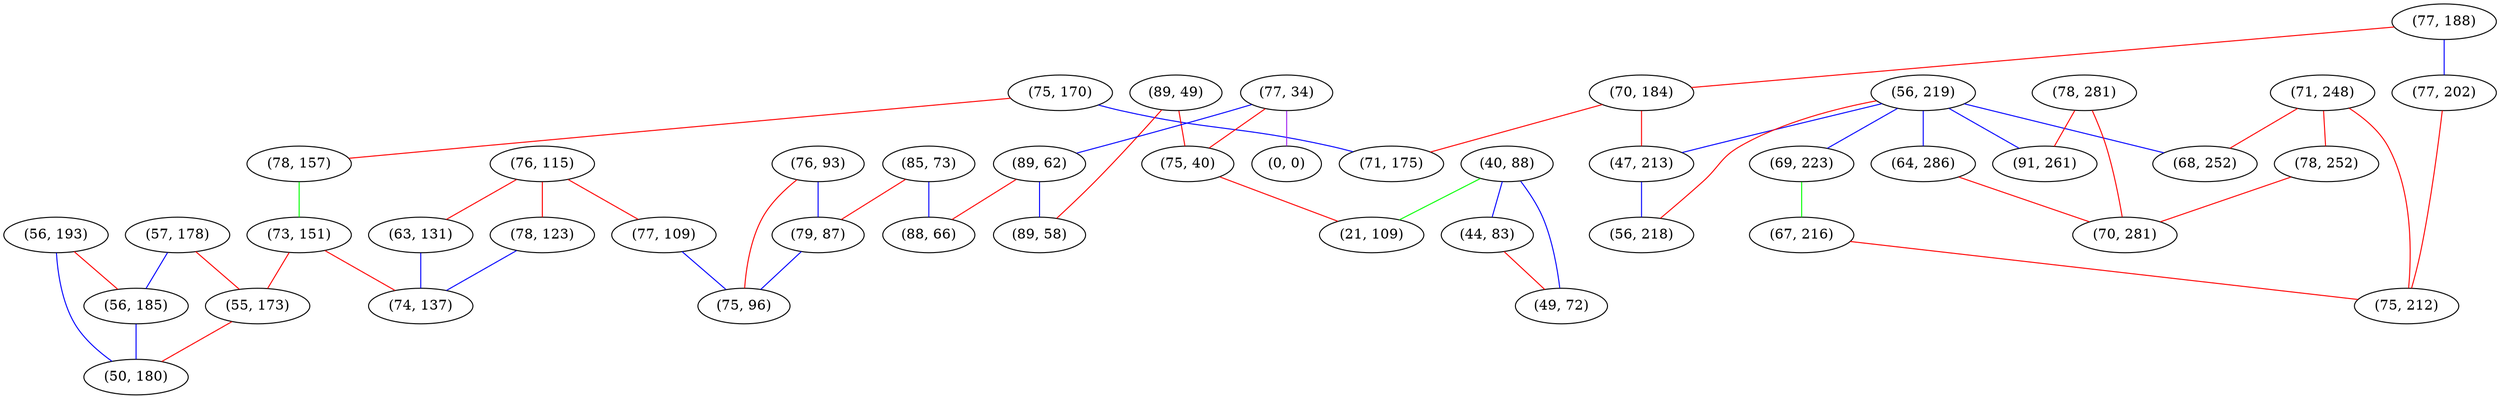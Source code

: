 graph "" {
"(75, 170)";
"(40, 88)";
"(89, 49)";
"(57, 178)";
"(56, 219)";
"(71, 248)";
"(76, 115)";
"(78, 123)";
"(85, 73)";
"(69, 223)";
"(56, 193)";
"(64, 286)";
"(78, 157)";
"(67, 216)";
"(78, 252)";
"(68, 252)";
"(77, 34)";
"(77, 109)";
"(78, 281)";
"(73, 151)";
"(56, 185)";
"(77, 188)";
"(70, 184)";
"(0, 0)";
"(89, 62)";
"(71, 175)";
"(75, 40)";
"(47, 213)";
"(44, 83)";
"(89, 58)";
"(88, 66)";
"(76, 93)";
"(77, 202)";
"(79, 87)";
"(49, 72)";
"(56, 218)";
"(21, 109)";
"(75, 96)";
"(70, 281)";
"(75, 212)";
"(91, 261)";
"(63, 131)";
"(55, 173)";
"(50, 180)";
"(74, 137)";
"(75, 170)" -- "(71, 175)"  [color=blue, key=0, weight=3];
"(75, 170)" -- "(78, 157)"  [color=red, key=0, weight=1];
"(40, 88)" -- "(49, 72)"  [color=blue, key=0, weight=3];
"(40, 88)" -- "(21, 109)"  [color=green, key=0, weight=2];
"(40, 88)" -- "(44, 83)"  [color=blue, key=0, weight=3];
"(89, 49)" -- "(75, 40)"  [color=red, key=0, weight=1];
"(89, 49)" -- "(89, 58)"  [color=red, key=0, weight=1];
"(57, 178)" -- "(56, 185)"  [color=blue, key=0, weight=3];
"(57, 178)" -- "(55, 173)"  [color=red, key=0, weight=1];
"(56, 219)" -- "(68, 252)"  [color=blue, key=0, weight=3];
"(56, 219)" -- "(47, 213)"  [color=blue, key=0, weight=3];
"(56, 219)" -- "(56, 218)"  [color=red, key=0, weight=1];
"(56, 219)" -- "(69, 223)"  [color=blue, key=0, weight=3];
"(56, 219)" -- "(91, 261)"  [color=blue, key=0, weight=3];
"(56, 219)" -- "(64, 286)"  [color=blue, key=0, weight=3];
"(71, 248)" -- "(78, 252)"  [color=red, key=0, weight=1];
"(71, 248)" -- "(68, 252)"  [color=red, key=0, weight=1];
"(71, 248)" -- "(75, 212)"  [color=red, key=0, weight=1];
"(76, 115)" -- "(78, 123)"  [color=red, key=0, weight=1];
"(76, 115)" -- "(63, 131)"  [color=red, key=0, weight=1];
"(76, 115)" -- "(77, 109)"  [color=red, key=0, weight=1];
"(78, 123)" -- "(74, 137)"  [color=blue, key=0, weight=3];
"(85, 73)" -- "(79, 87)"  [color=red, key=0, weight=1];
"(85, 73)" -- "(88, 66)"  [color=blue, key=0, weight=3];
"(69, 223)" -- "(67, 216)"  [color=green, key=0, weight=2];
"(56, 193)" -- "(56, 185)"  [color=red, key=0, weight=1];
"(56, 193)" -- "(50, 180)"  [color=blue, key=0, weight=3];
"(64, 286)" -- "(70, 281)"  [color=red, key=0, weight=1];
"(78, 157)" -- "(73, 151)"  [color=green, key=0, weight=2];
"(67, 216)" -- "(75, 212)"  [color=red, key=0, weight=1];
"(78, 252)" -- "(70, 281)"  [color=red, key=0, weight=1];
"(77, 34)" -- "(75, 40)"  [color=red, key=0, weight=1];
"(77, 34)" -- "(0, 0)"  [color=purple, key=0, weight=4];
"(77, 34)" -- "(89, 62)"  [color=blue, key=0, weight=3];
"(77, 109)" -- "(75, 96)"  [color=blue, key=0, weight=3];
"(78, 281)" -- "(70, 281)"  [color=red, key=0, weight=1];
"(78, 281)" -- "(91, 261)"  [color=red, key=0, weight=1];
"(73, 151)" -- "(55, 173)"  [color=red, key=0, weight=1];
"(73, 151)" -- "(74, 137)"  [color=red, key=0, weight=1];
"(56, 185)" -- "(50, 180)"  [color=blue, key=0, weight=3];
"(77, 188)" -- "(77, 202)"  [color=blue, key=0, weight=3];
"(77, 188)" -- "(70, 184)"  [color=red, key=0, weight=1];
"(70, 184)" -- "(47, 213)"  [color=red, key=0, weight=1];
"(70, 184)" -- "(71, 175)"  [color=red, key=0, weight=1];
"(89, 62)" -- "(89, 58)"  [color=blue, key=0, weight=3];
"(89, 62)" -- "(88, 66)"  [color=red, key=0, weight=1];
"(75, 40)" -- "(21, 109)"  [color=red, key=0, weight=1];
"(47, 213)" -- "(56, 218)"  [color=blue, key=0, weight=3];
"(44, 83)" -- "(49, 72)"  [color=red, key=0, weight=1];
"(76, 93)" -- "(75, 96)"  [color=red, key=0, weight=1];
"(76, 93)" -- "(79, 87)"  [color=blue, key=0, weight=3];
"(77, 202)" -- "(75, 212)"  [color=red, key=0, weight=1];
"(79, 87)" -- "(75, 96)"  [color=blue, key=0, weight=3];
"(63, 131)" -- "(74, 137)"  [color=blue, key=0, weight=3];
"(55, 173)" -- "(50, 180)"  [color=red, key=0, weight=1];
}
